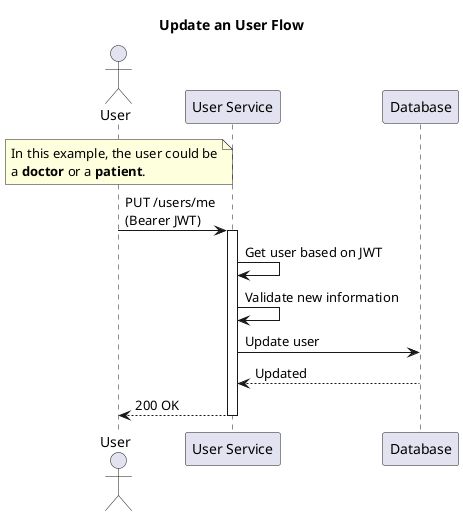 @startuml update_user

title Update an User Flow

actor "User" as user
participant "User Service" as user_service
participant "Database" as database

note over user
In this example, the user could be
a **doctor** or a **patient**.
end note

user -> user_service: PUT /users/me\n(Bearer JWT)
activate user_service
user_service -> user_service: Get user based on JWT
user_service -> user_service: Validate new information
user_service -> database: Update user
database --> user_service: Updated
user_service --> user: 200 OK
deactivate user_service

@enduml